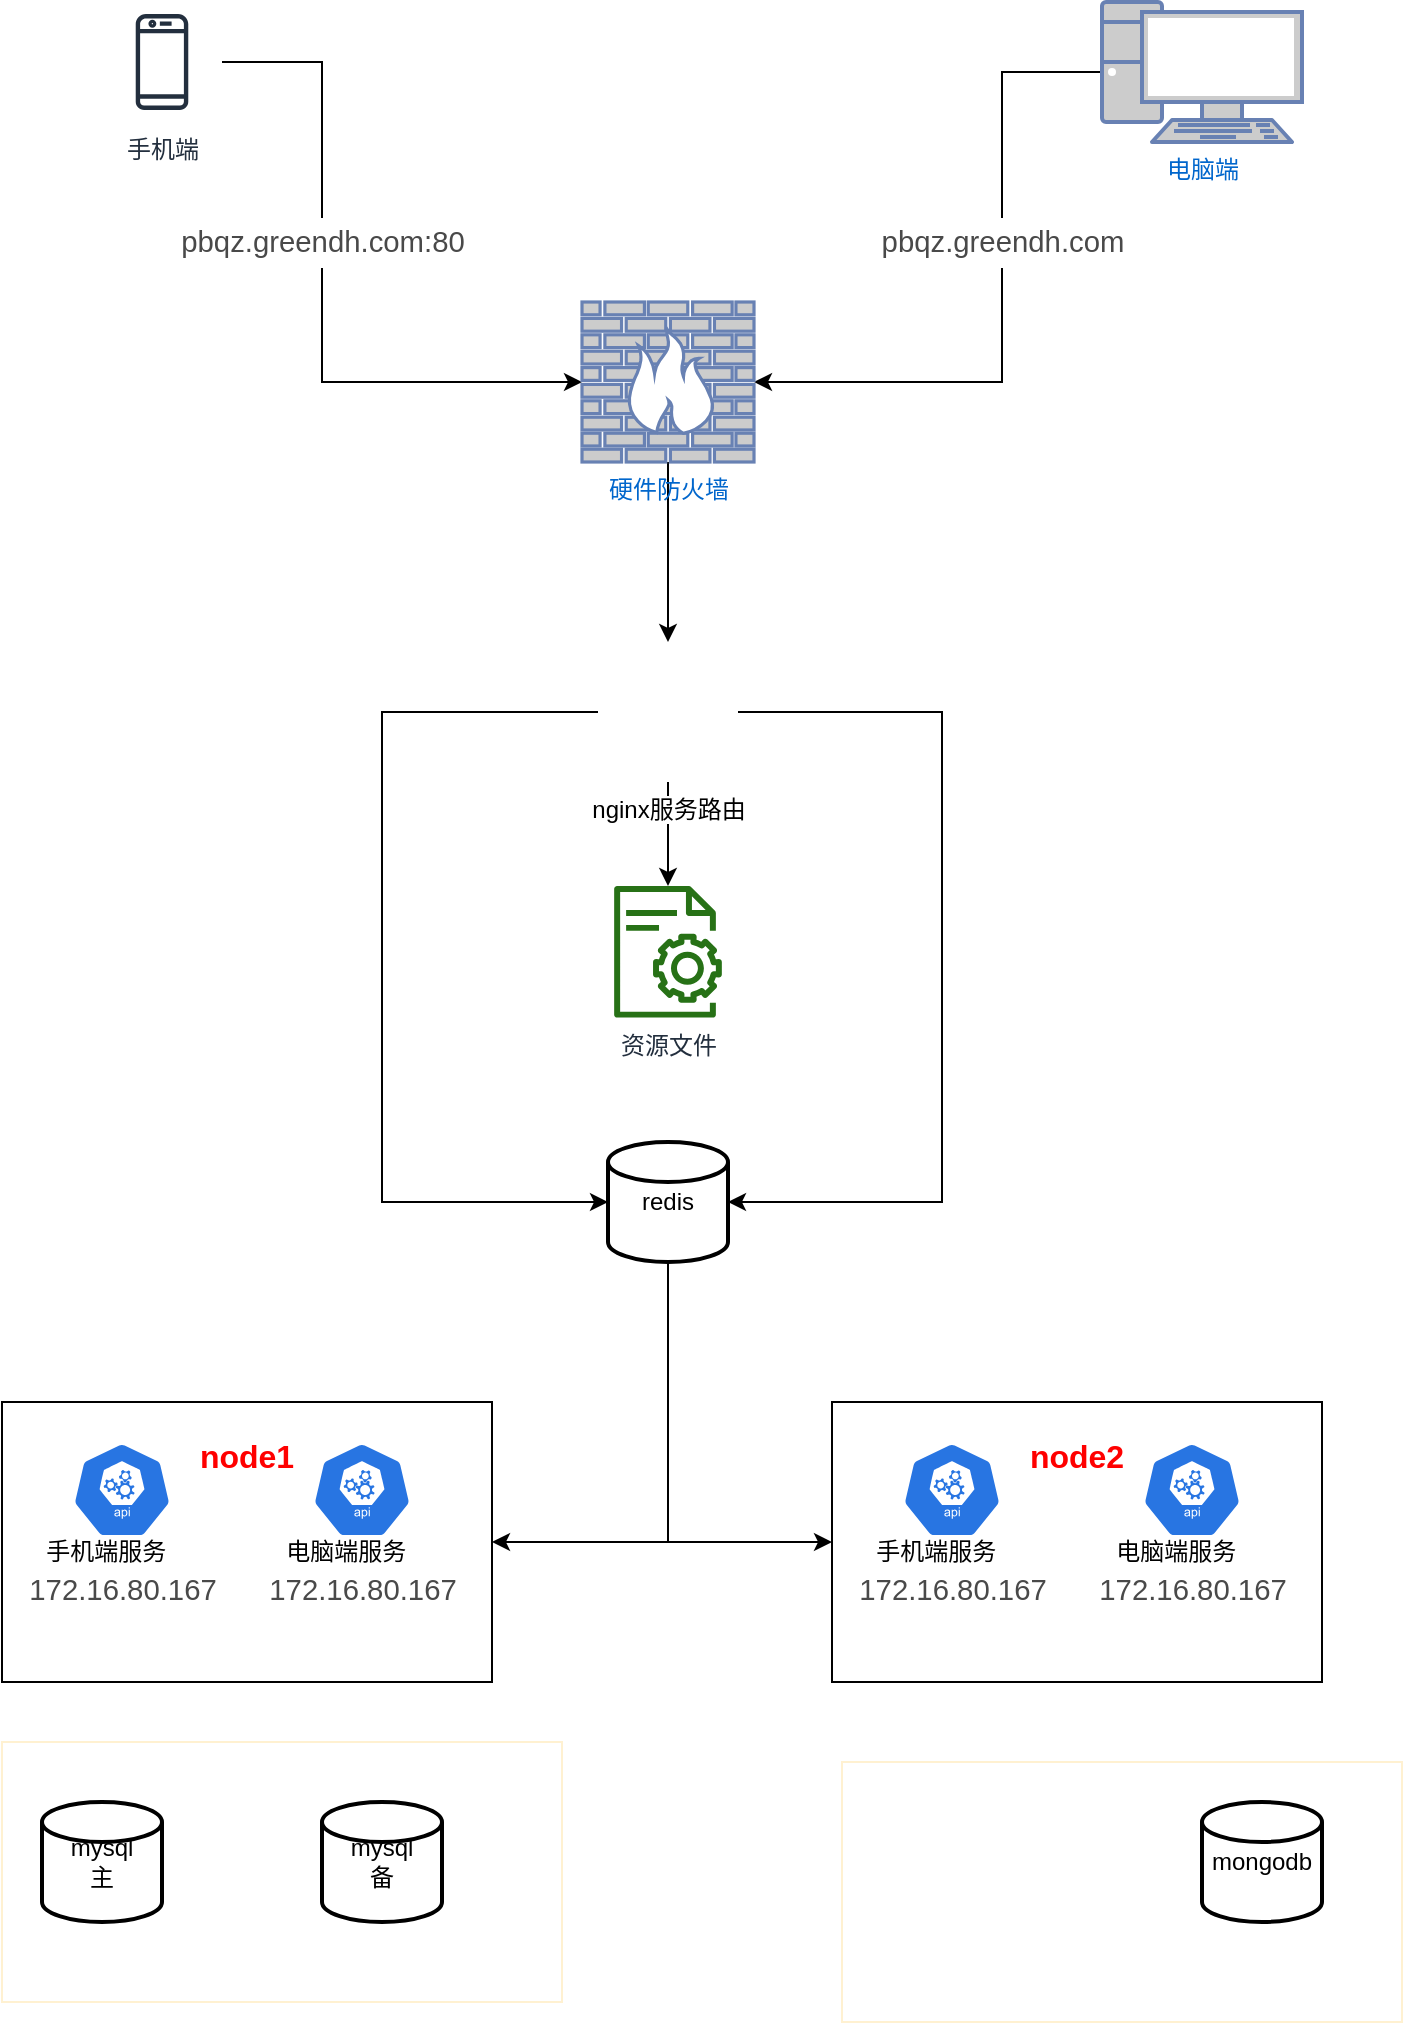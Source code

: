 <mxfile version="13.7.3" type="github">
  <diagram id="kjNfu8Xx3Lx_zaVhcjmf" name="Page-1">
    <mxGraphModel dx="1422" dy="762" grid="1" gridSize="10" guides="1" tooltips="1" connect="1" arrows="1" fold="1" page="1" pageScale="1" pageWidth="827" pageHeight="1169" math="0" shadow="0">
      <root>
        <mxCell id="0" />
        <mxCell id="1" parent="0" />
        <mxCell id="WEtxMpCwlHjmA936dEfq-6" value="&lt;b&gt;&lt;font style=&quot;font-size: 16px&quot; color=&quot;#ff0000&quot;&gt;node1&lt;/font&gt;&lt;/b&gt;&lt;br&gt;&lt;br&gt;&lt;br&gt;&lt;br&gt;&lt;br&gt;&lt;br&gt;&lt;br&gt;" style="rounded=0;whiteSpace=wrap;html=1;" vertex="1" parent="1">
          <mxGeometry x="10" y="810" width="245" height="140" as="geometry" />
        </mxCell>
        <mxCell id="IUPC3U68XSw1S8rsNcTR-1" value="" style="rounded=0;whiteSpace=wrap;html=1;strokeColor=#FFF1D1;" parent="1" vertex="1">
          <mxGeometry x="10" y="980" width="280" height="130" as="geometry" />
        </mxCell>
        <mxCell id="bneU8rVOEiQd-OsVHFBt-6" style="edgeStyle=orthogonalEdgeStyle;rounded=0;orthogonalLoop=1;jettySize=auto;html=1;entryX=0;entryY=0.5;entryDx=0;entryDy=0;entryPerimeter=0;" parent="1" source="bneU8rVOEiQd-OsVHFBt-2" target="bneU8rVOEiQd-OsVHFBt-5" edge="1">
          <mxGeometry relative="1" as="geometry">
            <Array as="points">
              <mxPoint x="170" y="140" />
              <mxPoint x="170" y="300" />
            </Array>
          </mxGeometry>
        </mxCell>
        <mxCell id="bneU8rVOEiQd-OsVHFBt-8" value="&lt;span&gt;&lt;p class=&quot;ql-long-110962&quot; style=&quot;line-height: 1.7 ; margin-bottom: 0pt ; margin-top: 0pt ; font-size: 11pt ; color: #494949&quot;&gt;&lt;span class=&quot;ql-author-110962 ql-font-simsun&quot; style=&quot;font-family: &amp;#34;simsun&amp;#34; , &amp;#34;stsong&amp;#34; , , , , , sans-serif&quot;&gt;pbqz.greendh.com:80&lt;/span&gt;&lt;/p&gt;&lt;/span&gt;" style="edgeLabel;html=1;align=center;verticalAlign=middle;resizable=0;points=[];" parent="bneU8rVOEiQd-OsVHFBt-6" vertex="1" connectable="0">
          <mxGeometry x="-0.176" relative="1" as="geometry">
            <mxPoint as="offset" />
          </mxGeometry>
        </mxCell>
        <mxCell id="bneU8rVOEiQd-OsVHFBt-2" value="手机端" style="outlineConnect=0;fontColor=#232F3E;gradientColor=none;strokeColor=#232F3E;fillColor=#ffffff;dashed=0;verticalLabelPosition=bottom;verticalAlign=top;align=center;html=1;fontSize=12;fontStyle=0;aspect=fixed;shape=mxgraph.aws4.resourceIcon;resIcon=mxgraph.aws4.mobile_client;" parent="1" vertex="1">
          <mxGeometry x="60" y="110" width="60" height="60" as="geometry" />
        </mxCell>
        <mxCell id="bneU8rVOEiQd-OsVHFBt-7" style="edgeStyle=orthogonalEdgeStyle;rounded=0;orthogonalLoop=1;jettySize=auto;html=1;entryX=1;entryY=0.5;entryDx=0;entryDy=0;entryPerimeter=0;" parent="1" source="bneU8rVOEiQd-OsVHFBt-3" target="bneU8rVOEiQd-OsVHFBt-5" edge="1">
          <mxGeometry relative="1" as="geometry">
            <Array as="points">
              <mxPoint x="510" y="145" />
              <mxPoint x="510" y="300" />
            </Array>
          </mxGeometry>
        </mxCell>
        <mxCell id="bneU8rVOEiQd-OsVHFBt-9" value="&lt;span&gt;&lt;p class=&quot;ql-long-110962&quot; style=&quot;line-height: 1.7 ; margin-bottom: 0pt ; margin-top: 0pt ; font-size: 11pt ; color: #494949&quot;&gt;&lt;span class=&quot;ql-author-110962 ql-font-simsun&quot; style=&quot;font-family: &amp;#34;simsun&amp;#34; , &amp;#34;stsong&amp;#34; , , , , , sans-serif&quot;&gt;pbqz.greendh.com&lt;/span&gt;&lt;/p&gt;&lt;/span&gt;" style="edgeLabel;html=1;align=center;verticalAlign=middle;resizable=0;points=[];" parent="bneU8rVOEiQd-OsVHFBt-7" vertex="1" connectable="0">
          <mxGeometry x="-0.356" y="-2" relative="1" as="geometry">
            <mxPoint x="2" y="29" as="offset" />
          </mxGeometry>
        </mxCell>
        <mxCell id="bneU8rVOEiQd-OsVHFBt-3" value="电脑端" style="fontColor=#0066CC;verticalAlign=top;verticalLabelPosition=bottom;labelPosition=center;align=center;html=1;outlineConnect=0;fillColor=#CCCCCC;strokeColor=#6881B3;gradientColor=none;gradientDirection=north;strokeWidth=2;shape=mxgraph.networks.pc;" parent="1" vertex="1">
          <mxGeometry x="560" y="110" width="100" height="70" as="geometry" />
        </mxCell>
        <mxCell id="WEtxMpCwlHjmA936dEfq-1" style="edgeStyle=orthogonalEdgeStyle;rounded=0;orthogonalLoop=1;jettySize=auto;html=1;" edge="1" parent="1" source="bneU8rVOEiQd-OsVHFBt-4" target="bneU8rVOEiQd-OsVHFBt-15">
          <mxGeometry relative="1" as="geometry" />
        </mxCell>
        <mxCell id="WEtxMpCwlHjmA936dEfq-12" style="edgeStyle=orthogonalEdgeStyle;rounded=0;orthogonalLoop=1;jettySize=auto;html=1;entryX=1;entryY=0.5;entryDx=0;entryDy=0;entryPerimeter=0;" edge="1" parent="1" source="bneU8rVOEiQd-OsVHFBt-4" target="bneU8rVOEiQd-OsVHFBt-23">
          <mxGeometry relative="1" as="geometry">
            <Array as="points">
              <mxPoint x="480" y="465" />
              <mxPoint x="480" y="710" />
            </Array>
          </mxGeometry>
        </mxCell>
        <mxCell id="WEtxMpCwlHjmA936dEfq-13" style="edgeStyle=orthogonalEdgeStyle;rounded=0;orthogonalLoop=1;jettySize=auto;html=1;entryX=0;entryY=0.5;entryDx=0;entryDy=0;entryPerimeter=0;" edge="1" parent="1" source="bneU8rVOEiQd-OsVHFBt-4" target="bneU8rVOEiQd-OsVHFBt-23">
          <mxGeometry relative="1" as="geometry">
            <Array as="points">
              <mxPoint x="200" y="465" />
              <mxPoint x="200" y="710" />
            </Array>
          </mxGeometry>
        </mxCell>
        <mxCell id="bneU8rVOEiQd-OsVHFBt-4" value="nginx服务路由" style="shape=image;html=1;verticalAlign=top;verticalLabelPosition=bottom;labelBackgroundColor=#ffffff;imageAspect=0;aspect=fixed;image=https://cdn4.iconfinder.com/data/icons/logos-brands-5/24/nginx-128.png" parent="1" vertex="1">
          <mxGeometry x="308" y="430" width="70" height="70" as="geometry" />
        </mxCell>
        <mxCell id="bneU8rVOEiQd-OsVHFBt-10" style="edgeStyle=orthogonalEdgeStyle;rounded=0;orthogonalLoop=1;jettySize=auto;html=1;" parent="1" source="bneU8rVOEiQd-OsVHFBt-5" target="bneU8rVOEiQd-OsVHFBt-4" edge="1">
          <mxGeometry relative="1" as="geometry" />
        </mxCell>
        <mxCell id="bneU8rVOEiQd-OsVHFBt-5" value="硬件防火墙" style="fontColor=#0066CC;verticalAlign=top;verticalLabelPosition=bottom;labelPosition=center;align=center;html=1;outlineConnect=0;fillColor=#CCCCCC;strokeColor=#6881B3;gradientColor=none;gradientDirection=north;strokeWidth=2;shape=mxgraph.networks.firewall;" parent="1" vertex="1">
          <mxGeometry x="300" y="260" width="86" height="80" as="geometry" />
        </mxCell>
        <mxCell id="bneU8rVOEiQd-OsVHFBt-11" value="&lt;br&gt;&lt;br&gt;&lt;br&gt;&lt;br&gt;&lt;br&gt;&lt;br&gt;手机端服务&amp;nbsp; &amp;nbsp; &amp;nbsp;&lt;span&gt;&lt;p class=&quot;ql-long-110962&quot; style=&quot;line-height: 1.7 ; margin-bottom: 0pt ; margin-top: 0pt ; font-size: 11pt ; color: #494949&quot;&gt;&lt;span class=&quot;ql-author-110962 ql-font-simsun&quot; style=&quot;font-family: &amp;#34;simsun&amp;#34; , &amp;#34;stsong&amp;#34; , , , , , sans-serif&quot;&gt;172.16.80.167&lt;/span&gt;&lt;/p&gt;&lt;/span&gt;" style="html=1;dashed=0;whitespace=wrap;fillColor=#2875E2;strokeColor=#ffffff;points=[[0.005,0.63,0],[0.1,0.2,0],[0.9,0.2,0],[0.5,0,0],[0.995,0.63,0],[0.72,0.99,0],[0.5,1,0],[0.28,0.99,0]];shape=mxgraph.kubernetes.icon;prIcon=api" parent="1" vertex="1">
          <mxGeometry x="45" y="830" width="50" height="48" as="geometry" />
        </mxCell>
        <mxCell id="bneU8rVOEiQd-OsVHFBt-12" value="&lt;br&gt;&lt;br&gt;&lt;br&gt;&lt;br&gt;&lt;br&gt;&lt;br&gt;电脑端服务&amp;nbsp; &amp;nbsp; &amp;nbsp;&lt;span&gt;&lt;p class=&quot;ql-long-110962&quot; style=&quot;line-height: 1.7 ; margin-bottom: 0pt ; margin-top: 0pt ; font-size: 11pt ; color: #494949&quot;&gt;&lt;span class=&quot;ql-author-110962 ql-font-simsun&quot; style=&quot;font-family: &amp;#34;simsun&amp;#34; , &amp;#34;stsong&amp;#34; , , , , , sans-serif&quot;&gt;172.16.80.167&lt;/span&gt;&lt;/p&gt;&lt;/span&gt;" style="html=1;dashed=0;whitespace=wrap;fillColor=#2875E2;strokeColor=#ffffff;points=[[0.005,0.63,0],[0.1,0.2,0],[0.9,0.2,0],[0.5,0,0],[0.995,0.63,0],[0.72,0.99,0],[0.5,1,0],[0.28,0.99,0]];shape=mxgraph.kubernetes.icon;prIcon=api" parent="1" vertex="1">
          <mxGeometry x="165" y="830" width="50" height="48" as="geometry" />
        </mxCell>
        <mxCell id="bneU8rVOEiQd-OsVHFBt-15" value="资源文件" style="outlineConnect=0;fontColor=#232F3E;gradientColor=none;fillColor=#277116;strokeColor=none;dashed=0;verticalLabelPosition=bottom;verticalAlign=top;align=center;html=1;fontSize=12;fontStyle=0;aspect=fixed;pointerEvents=1;shape=mxgraph.aws4.iot_device_jobs_resource;" parent="1" vertex="1">
          <mxGeometry x="316" y="552" width="54" height="65.81" as="geometry" />
        </mxCell>
        <mxCell id="bneU8rVOEiQd-OsVHFBt-21" value="" style="rounded=0;whiteSpace=wrap;html=1;strokeColor=#FFF1D1;" parent="1" vertex="1">
          <mxGeometry x="430" y="990" width="280" height="130" as="geometry" />
        </mxCell>
        <mxCell id="bneU8rVOEiQd-OsVHFBt-22" value="mysql&lt;br&gt;主" style="strokeWidth=2;html=1;shape=mxgraph.flowchart.database;whiteSpace=wrap;" parent="1" vertex="1">
          <mxGeometry x="30" y="1010" width="60" height="60" as="geometry" />
        </mxCell>
        <mxCell id="WEtxMpCwlHjmA936dEfq-15" style="edgeStyle=orthogonalEdgeStyle;rounded=0;orthogonalLoop=1;jettySize=auto;html=1;entryX=1;entryY=0.5;entryDx=0;entryDy=0;" edge="1" parent="1" source="bneU8rVOEiQd-OsVHFBt-23" target="WEtxMpCwlHjmA936dEfq-6">
          <mxGeometry relative="1" as="geometry">
            <Array as="points">
              <mxPoint x="343" y="880" />
            </Array>
          </mxGeometry>
        </mxCell>
        <mxCell id="WEtxMpCwlHjmA936dEfq-16" style="edgeStyle=orthogonalEdgeStyle;rounded=0;orthogonalLoop=1;jettySize=auto;html=1;entryX=0;entryY=0.5;entryDx=0;entryDy=0;" edge="1" parent="1" source="bneU8rVOEiQd-OsVHFBt-23" target="WEtxMpCwlHjmA936dEfq-7">
          <mxGeometry relative="1" as="geometry">
            <Array as="points">
              <mxPoint x="343" y="880" />
            </Array>
          </mxGeometry>
        </mxCell>
        <mxCell id="bneU8rVOEiQd-OsVHFBt-23" value="redis" style="strokeWidth=2;html=1;shape=mxgraph.flowchart.database;whiteSpace=wrap;" parent="1" vertex="1">
          <mxGeometry x="313" y="680" width="60" height="60" as="geometry" />
        </mxCell>
        <mxCell id="bneU8rVOEiQd-OsVHFBt-24" value="mongodb" style="strokeWidth=2;html=1;shape=mxgraph.flowchart.database;whiteSpace=wrap;" parent="1" vertex="1">
          <mxGeometry x="610" y="1010" width="60" height="60" as="geometry" />
        </mxCell>
        <mxCell id="WEtxMpCwlHjmA936dEfq-4" value="mysql&lt;br&gt;备" style="strokeWidth=2;html=1;shape=mxgraph.flowchart.database;whiteSpace=wrap;" vertex="1" parent="1">
          <mxGeometry x="170" y="1010" width="60" height="60" as="geometry" />
        </mxCell>
        <mxCell id="WEtxMpCwlHjmA936dEfq-7" value="&lt;b&gt;&lt;font style=&quot;font-size: 16px&quot; color=&quot;#ff0000&quot;&gt;node2&lt;/font&gt;&lt;/b&gt;&lt;br&gt;&lt;br&gt;&lt;br&gt;&lt;br&gt;&lt;br&gt;&lt;br&gt;&lt;br&gt;" style="rounded=0;whiteSpace=wrap;html=1;" vertex="1" parent="1">
          <mxGeometry x="425" y="810" width="245" height="140" as="geometry" />
        </mxCell>
        <mxCell id="WEtxMpCwlHjmA936dEfq-8" value="&lt;br&gt;&lt;br&gt;&lt;br&gt;&lt;br&gt;&lt;br&gt;&lt;br&gt;手机端服务&amp;nbsp; &amp;nbsp; &amp;nbsp;&lt;span&gt;&lt;p class=&quot;ql-long-110962&quot; style=&quot;line-height: 1.7 ; margin-bottom: 0pt ; margin-top: 0pt ; font-size: 11pt ; color: #494949&quot;&gt;&lt;span class=&quot;ql-author-110962 ql-font-simsun&quot; style=&quot;font-family: &amp;#34;simsun&amp;#34; , &amp;#34;stsong&amp;#34; , , , , , sans-serif&quot;&gt;172.16.80.167&lt;/span&gt;&lt;/p&gt;&lt;/span&gt;" style="html=1;dashed=0;whitespace=wrap;fillColor=#2875E2;strokeColor=#ffffff;points=[[0.005,0.63,0],[0.1,0.2,0],[0.9,0.2,0],[0.5,0,0],[0.995,0.63,0],[0.72,0.99,0],[0.5,1,0],[0.28,0.99,0]];shape=mxgraph.kubernetes.icon;prIcon=api" vertex="1" parent="1">
          <mxGeometry x="460" y="830" width="50" height="48" as="geometry" />
        </mxCell>
        <mxCell id="WEtxMpCwlHjmA936dEfq-9" value="&lt;br&gt;&lt;br&gt;&lt;br&gt;&lt;br&gt;&lt;br&gt;&lt;br&gt;电脑端服务&amp;nbsp; &amp;nbsp; &amp;nbsp;&lt;span&gt;&lt;p class=&quot;ql-long-110962&quot; style=&quot;line-height: 1.7 ; margin-bottom: 0pt ; margin-top: 0pt ; font-size: 11pt ; color: #494949&quot;&gt;&lt;span class=&quot;ql-author-110962 ql-font-simsun&quot; style=&quot;font-family: &amp;#34;simsun&amp;#34; , &amp;#34;stsong&amp;#34; , , , , , sans-serif&quot;&gt;172.16.80.167&lt;/span&gt;&lt;/p&gt;&lt;/span&gt;" style="html=1;dashed=0;whitespace=wrap;fillColor=#2875E2;strokeColor=#ffffff;points=[[0.005,0.63,0],[0.1,0.2,0],[0.9,0.2,0],[0.5,0,0],[0.995,0.63,0],[0.72,0.99,0],[0.5,1,0],[0.28,0.99,0]];shape=mxgraph.kubernetes.icon;prIcon=api" vertex="1" parent="1">
          <mxGeometry x="580" y="830" width="50" height="48" as="geometry" />
        </mxCell>
      </root>
    </mxGraphModel>
  </diagram>
</mxfile>
